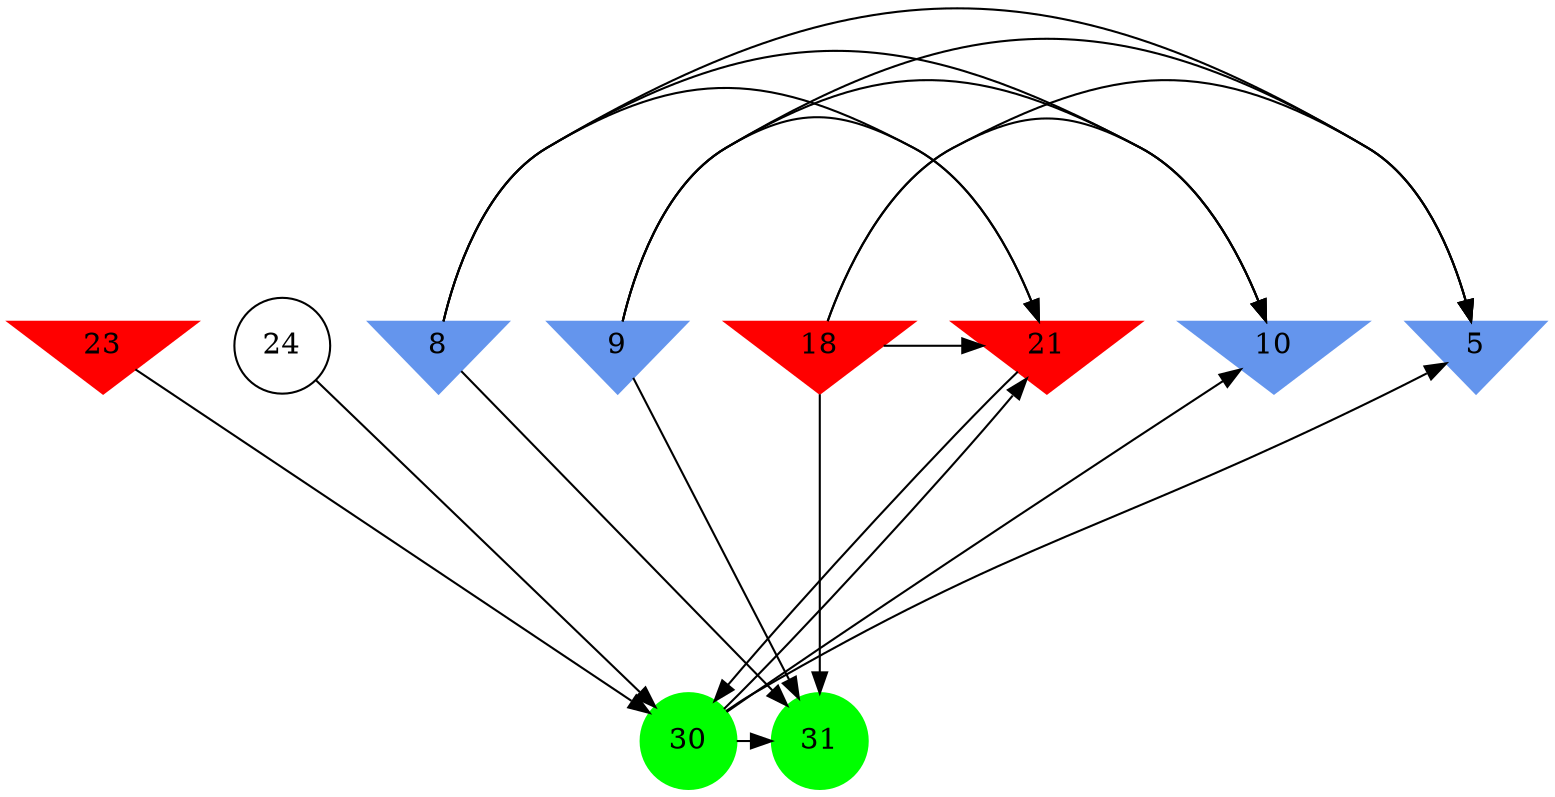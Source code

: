digraph brain {
	ranksep=2.0;
	5 [shape=invtriangle,style=filled,color=cornflowerblue];
	8 [shape=invtriangle,style=filled,color=cornflowerblue];
	9 [shape=invtriangle,style=filled,color=cornflowerblue];
	10 [shape=invtriangle,style=filled,color=cornflowerblue];
	18 [shape=invtriangle,style=filled,color=red];
	21 [shape=invtriangle,style=filled,color=red];
	23 [shape=invtriangle,style=filled,color=red];
	24 [shape=circle,color=black];
	30 [shape=circle,style=filled,color=green];
	31 [shape=circle,style=filled,color=green];
	18	->	21;
	18	->	5;
	18	->	31;
	18	->	10;
	8	->	21;
	8	->	5;
	8	->	31;
	8	->	10;
	30	->	21;
	30	->	5;
	30	->	31;
	30	->	10;
	9	->	21;
	9	->	5;
	9	->	31;
	9	->	10;
	21	->	30;
	24	->	30;
	23	->	30;
	{ rank=same; 5; 8; 9; 10; 18; 21; 23; }
	{ rank=same; 24; }
	{ rank=same; 30; 31; }
}

